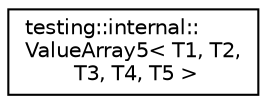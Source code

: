 digraph "Graphical Class Hierarchy"
{
  edge [fontname="Helvetica",fontsize="10",labelfontname="Helvetica",labelfontsize="10"];
  node [fontname="Helvetica",fontsize="10",shape=record];
  rankdir="LR";
  Node0 [label="testing::internal::\lValueArray5\< T1, T2,\l T3, T4, T5 \>",height=0.2,width=0.4,color="black", fillcolor="white", style="filled",URL="$classtesting_1_1internal_1_1ValueArray5.html"];
}
